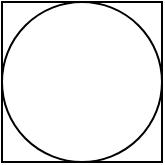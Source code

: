 <mxfile version="20.0.3" type="github">
  <diagram id="mjvQVsHv3Jgwznymped2" name="Page-1">
    <mxGraphModel dx="1422" dy="773" grid="1" gridSize="10" guides="1" tooltips="1" connect="1" arrows="1" fold="1" page="1" pageScale="1" pageWidth="850" pageHeight="1100" math="0" shadow="0">
      <root>
        <mxCell id="0" />
        <mxCell id="1" parent="0" />
        <mxCell id="XKM01PTqDO_pnlqLlL3S-1" value="" style="whiteSpace=wrap;html=1;aspect=fixed;" vertex="1" parent="1">
          <mxGeometry x="380" y="360" width="80" height="80" as="geometry" />
        </mxCell>
        <mxCell id="XKM01PTqDO_pnlqLlL3S-2" value="" style="ellipse;whiteSpace=wrap;html=1;aspect=fixed;" vertex="1" parent="1">
          <mxGeometry x="380" y="360" width="80" height="80" as="geometry" />
        </mxCell>
      </root>
    </mxGraphModel>
  </diagram>
</mxfile>
